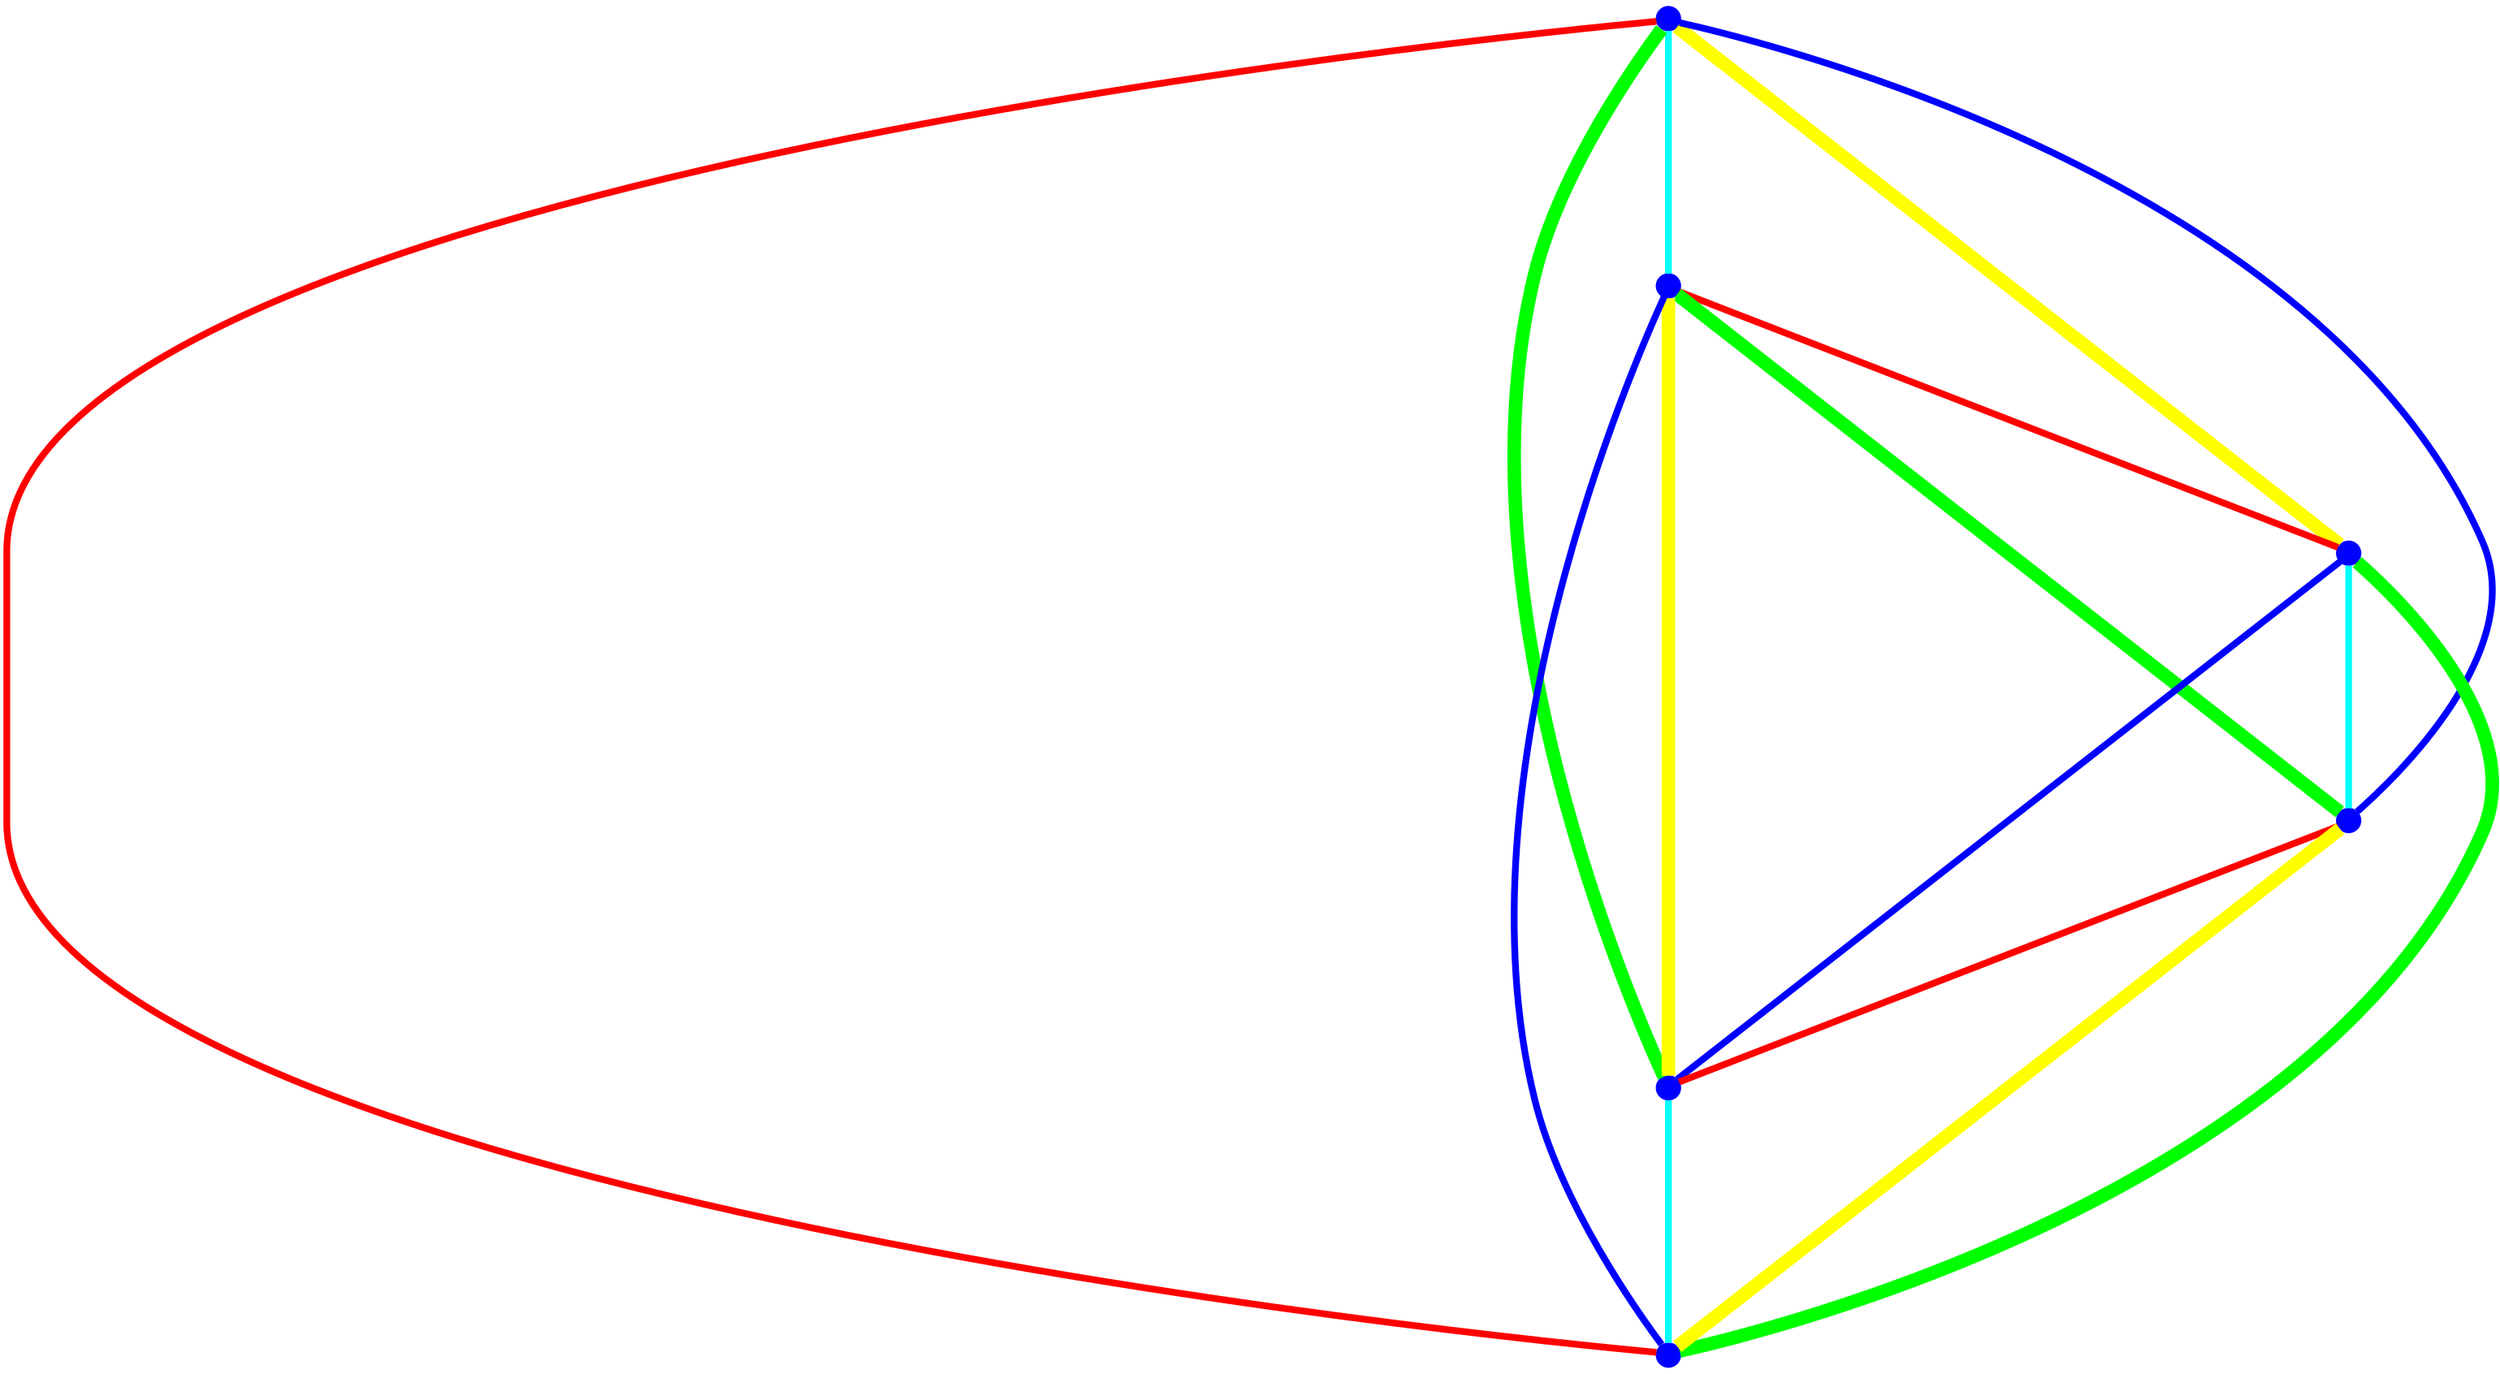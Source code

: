 graph {
ranksep=2
nodesep=2
node [label="" shape=circle style=filled fixedsize=true color=blue fillcolor=blue width=0.2];
"1" -- "2" [style="solid",penwidth="4",color="cyan"];
"1" -- "3" [style="solid",penwidth="8",color="yellow"];
"1" -- "4" [style="solid",penwidth="4",color="blue"];
"1" -- "5" [style="solid",penwidth="8",color="green"];
"1" -- "6" [style="solid",penwidth="4",color="red"];
"2" -- "3" [style="solid",penwidth="4",color="red"];
"2" -- "4" [style="solid",penwidth="8",color="green"];
"2" -- "5" [style="solid",penwidth="8",color="yellow"];
"2" -- "6" [style="solid",penwidth="4",color="blue"];
"3" -- "4" [style="solid",penwidth="4",color="cyan"];
"3" -- "5" [style="solid",penwidth="4",color="blue"];
"3" -- "6" [style="solid",penwidth="8",color="green"];
"4" -- "5" [style="solid",penwidth="4",color="red"];
"4" -- "6" [style="solid",penwidth="8",color="yellow"];
"5" -- "6" [style="solid",penwidth="4",color="cyan"];
}
